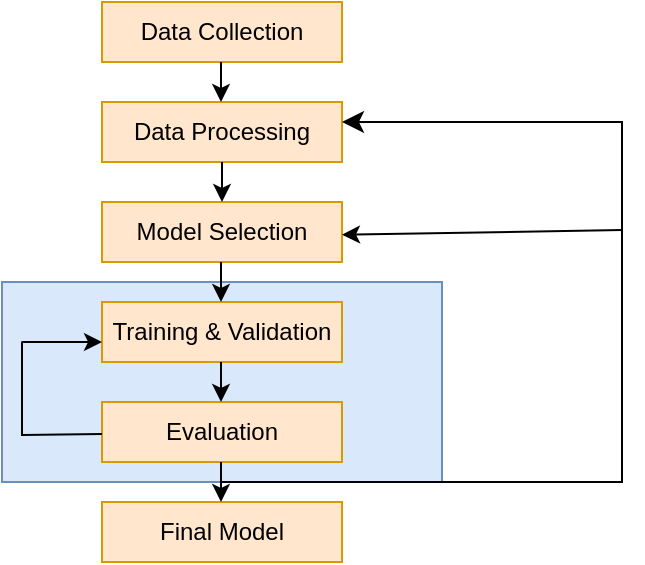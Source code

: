 <mxfile version="26.0.10">
  <diagram name="Page-1" id="aWooMLoZ3e_ePpNCLRPB">
    <mxGraphModel dx="1434" dy="772" grid="1" gridSize="10" guides="1" tooltips="1" connect="1" arrows="1" fold="1" page="1" pageScale="1" pageWidth="850" pageHeight="1100" math="0" shadow="0">
      <root>
        <mxCell id="0" />
        <mxCell id="1" parent="0" />
        <mxCell id="GpsOzO5srPYsRFzOiNU8-18" value="" style="rounded=0;whiteSpace=wrap;html=1;fillColor=#dae8fc;strokeColor=#6c8ebf;" vertex="1" parent="1">
          <mxGeometry x="320" y="270" width="220" height="100" as="geometry" />
        </mxCell>
        <mxCell id="GpsOzO5srPYsRFzOiNU8-19" value="Data Collection" style="rounded=0;whiteSpace=wrap;html=1;fillColor=#ffe6cc;strokeColor=#d79b00;" vertex="1" parent="1">
          <mxGeometry x="370" y="130" width="120" height="30" as="geometry" />
        </mxCell>
        <mxCell id="GpsOzO5srPYsRFzOiNU8-20" value="Data Processing" style="rounded=0;whiteSpace=wrap;html=1;fillColor=#ffe6cc;strokeColor=#d79b00;" vertex="1" parent="1">
          <mxGeometry x="370" y="180" width="120" height="30" as="geometry" />
        </mxCell>
        <mxCell id="GpsOzO5srPYsRFzOiNU8-21" value="Model Selection" style="rounded=0;whiteSpace=wrap;html=1;fillColor=#ffe6cc;strokeColor=#d79b00;" vertex="1" parent="1">
          <mxGeometry x="370" y="230" width="120" height="30" as="geometry" />
        </mxCell>
        <mxCell id="GpsOzO5srPYsRFzOiNU8-22" value="Training &amp;amp; Validation" style="rounded=0;whiteSpace=wrap;html=1;fillColor=#ffe6cc;strokeColor=#d79b00;" vertex="1" parent="1">
          <mxGeometry x="370" y="280" width="120" height="30" as="geometry" />
        </mxCell>
        <mxCell id="GpsOzO5srPYsRFzOiNU8-23" value="Evaluation" style="rounded=0;whiteSpace=wrap;html=1;fillColor=#ffe6cc;strokeColor=#d79b00;" vertex="1" parent="1">
          <mxGeometry x="370" y="330" width="120" height="30" as="geometry" />
        </mxCell>
        <mxCell id="GpsOzO5srPYsRFzOiNU8-24" value="Final Model" style="rounded=0;whiteSpace=wrap;html=1;fillColor=#ffe6cc;strokeColor=#d79b00;" vertex="1" parent="1">
          <mxGeometry x="370" y="380" width="120" height="30" as="geometry" />
        </mxCell>
        <mxCell id="GpsOzO5srPYsRFzOiNU8-25" value="" style="endArrow=classic;html=1;rounded=0;" edge="1" parent="1">
          <mxGeometry width="50" height="50" relative="1" as="geometry">
            <mxPoint x="429.5" y="160" as="sourcePoint" />
            <mxPoint x="429.5" y="180" as="targetPoint" />
          </mxGeometry>
        </mxCell>
        <mxCell id="GpsOzO5srPYsRFzOiNU8-26" value="" style="endArrow=classic;html=1;rounded=0;" edge="1" parent="1">
          <mxGeometry width="50" height="50" relative="1" as="geometry">
            <mxPoint x="430" y="210" as="sourcePoint" />
            <mxPoint x="430" y="230" as="targetPoint" />
          </mxGeometry>
        </mxCell>
        <mxCell id="GpsOzO5srPYsRFzOiNU8-27" value="" style="endArrow=classic;html=1;rounded=0;" edge="1" parent="1">
          <mxGeometry width="50" height="50" relative="1" as="geometry">
            <mxPoint x="429.5" y="260" as="sourcePoint" />
            <mxPoint x="429.5" y="280" as="targetPoint" />
          </mxGeometry>
        </mxCell>
        <mxCell id="GpsOzO5srPYsRFzOiNU8-28" value="" style="endArrow=classic;html=1;rounded=0;" edge="1" parent="1">
          <mxGeometry width="50" height="50" relative="1" as="geometry">
            <mxPoint x="429.5" y="310" as="sourcePoint" />
            <mxPoint x="429.5" y="330" as="targetPoint" />
          </mxGeometry>
        </mxCell>
        <mxCell id="GpsOzO5srPYsRFzOiNU8-29" value="" style="endArrow=classic;html=1;rounded=0;" edge="1" parent="1">
          <mxGeometry width="50" height="50" relative="1" as="geometry">
            <mxPoint x="429.5" y="360" as="sourcePoint" />
            <mxPoint x="429.5" y="380" as="targetPoint" />
          </mxGeometry>
        </mxCell>
        <mxCell id="GpsOzO5srPYsRFzOiNU8-30" value="" style="endArrow=none;html=1;rounded=0;" edge="1" parent="1">
          <mxGeometry width="50" height="50" relative="1" as="geometry">
            <mxPoint x="330" y="346.5" as="sourcePoint" />
            <mxPoint x="370" y="346" as="targetPoint" />
          </mxGeometry>
        </mxCell>
        <mxCell id="GpsOzO5srPYsRFzOiNU8-31" value="" style="endArrow=none;html=1;rounded=0;" edge="1" parent="1">
          <mxGeometry width="50" height="50" relative="1" as="geometry">
            <mxPoint x="330" y="347" as="sourcePoint" />
            <mxPoint x="330" y="300" as="targetPoint" />
          </mxGeometry>
        </mxCell>
        <mxCell id="GpsOzO5srPYsRFzOiNU8-32" value="" style="endArrow=classic;html=1;rounded=0;entryX=-0.006;entryY=0.669;entryDx=0;entryDy=0;entryPerimeter=0;" edge="1" parent="1">
          <mxGeometry width="50" height="50" relative="1" as="geometry">
            <mxPoint x="329.72" y="299.97" as="sourcePoint" />
            <mxPoint x="370.0" y="300.04" as="targetPoint" />
          </mxGeometry>
        </mxCell>
        <mxCell id="GpsOzO5srPYsRFzOiNU8-33" value="" style="edgeStyle=segmentEdgeStyle;endArrow=classic;html=1;curved=0;rounded=0;endSize=8;startSize=8;" edge="1" parent="1" target="GpsOzO5srPYsRFzOiNU8-20">
          <mxGeometry width="50" height="50" relative="1" as="geometry">
            <mxPoint x="430" y="370" as="sourcePoint" />
            <mxPoint x="510" y="190" as="targetPoint" />
            <Array as="points">
              <mxPoint x="630" y="370" />
              <mxPoint x="630" y="190" />
            </Array>
          </mxGeometry>
        </mxCell>
        <mxCell id="GpsOzO5srPYsRFzOiNU8-34" value="" style="endArrow=classic;html=1;rounded=0;" edge="1" parent="1">
          <mxGeometry width="50" height="50" relative="1" as="geometry">
            <mxPoint x="630" y="244" as="sourcePoint" />
            <mxPoint x="490" y="246.35" as="targetPoint" />
          </mxGeometry>
        </mxCell>
      </root>
    </mxGraphModel>
  </diagram>
</mxfile>
